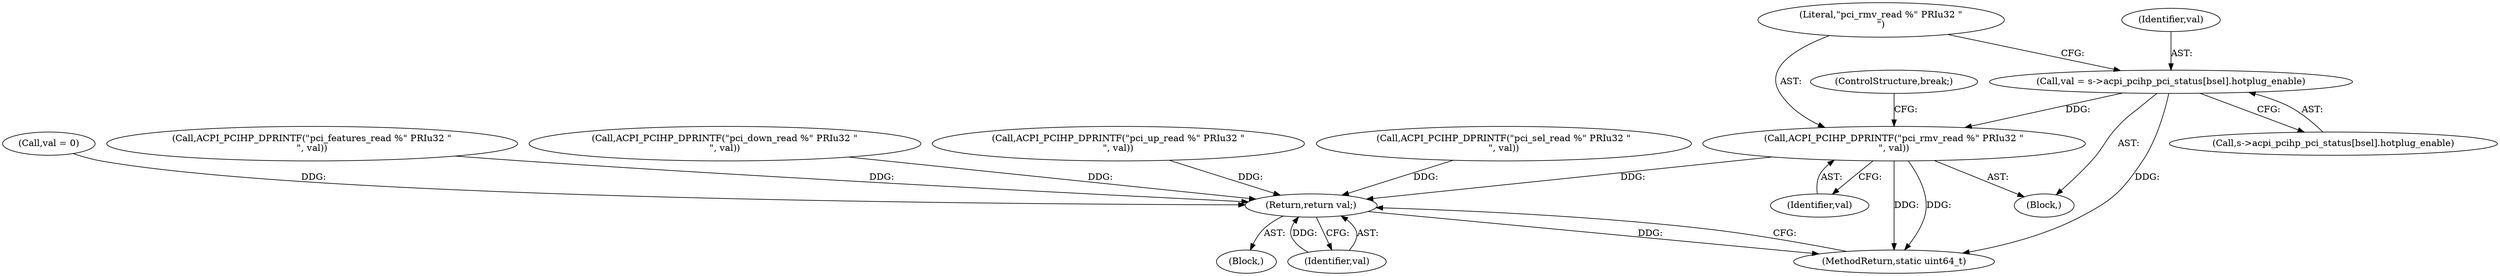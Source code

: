 digraph "0_qemu_fa365d7cd11185237471823a5a33d36765454e16@array" {
"1000183" [label="(Call,val = s->acpi_pcihp_pci_status[bsel].hotplug_enable)"];
"1000192" [label="(Call,ACPI_PCIHP_DPRINTF(\"pci_rmv_read %\" PRIu32 \"\n\", val))"];
"1000207" [label="(Return,return val;)"];
"1000195" [label="(ControlStructure,break;)"];
"1000202" [label="(Call,ACPI_PCIHP_DPRINTF(\"pci_sel_read %\" PRIu32 \"\n\", val))"];
"1000111" [label="(Call,val = 0)"];
"1000185" [label="(Call,s->acpi_pcihp_pci_status[bsel].hotplug_enable)"];
"1000105" [label="(Block,)"];
"1000208" [label="(Identifier,val)"];
"1000192" [label="(Call,ACPI_PCIHP_DPRINTF(\"pci_rmv_read %\" PRIu32 \"\n\", val))"];
"1000193" [label="(Literal,\"pci_rmv_read %\" PRIu32 \"\n\")"];
"1000183" [label="(Call,val = s->acpi_pcihp_pci_status[bsel].hotplug_enable)"];
"1000194" [label="(Identifier,val)"];
"1000207" [label="(Return,return val;)"];
"1000209" [label="(MethodReturn,static uint64_t)"];
"1000178" [label="(Call,ACPI_PCIHP_DPRINTF(\"pci_features_read %\" PRIu32 \"\n\", val))"];
"1000173" [label="(Call,ACPI_PCIHP_DPRINTF(\"pci_down_read %\" PRIu32 \"\n\", val))"];
"1000184" [label="(Identifier,val)"];
"1000159" [label="(Call,ACPI_PCIHP_DPRINTF(\"pci_up_read %\" PRIu32 \"\n\", val))"];
"1000133" [label="(Block,)"];
"1000183" -> "1000133"  [label="AST: "];
"1000183" -> "1000185"  [label="CFG: "];
"1000184" -> "1000183"  [label="AST: "];
"1000185" -> "1000183"  [label="AST: "];
"1000193" -> "1000183"  [label="CFG: "];
"1000183" -> "1000209"  [label="DDG: "];
"1000183" -> "1000192"  [label="DDG: "];
"1000192" -> "1000133"  [label="AST: "];
"1000192" -> "1000194"  [label="CFG: "];
"1000193" -> "1000192"  [label="AST: "];
"1000194" -> "1000192"  [label="AST: "];
"1000195" -> "1000192"  [label="CFG: "];
"1000192" -> "1000209"  [label="DDG: "];
"1000192" -> "1000209"  [label="DDG: "];
"1000192" -> "1000207"  [label="DDG: "];
"1000207" -> "1000105"  [label="AST: "];
"1000207" -> "1000208"  [label="CFG: "];
"1000208" -> "1000207"  [label="AST: "];
"1000209" -> "1000207"  [label="CFG: "];
"1000207" -> "1000209"  [label="DDG: "];
"1000208" -> "1000207"  [label="DDG: "];
"1000178" -> "1000207"  [label="DDG: "];
"1000111" -> "1000207"  [label="DDG: "];
"1000159" -> "1000207"  [label="DDG: "];
"1000173" -> "1000207"  [label="DDG: "];
"1000202" -> "1000207"  [label="DDG: "];
}
